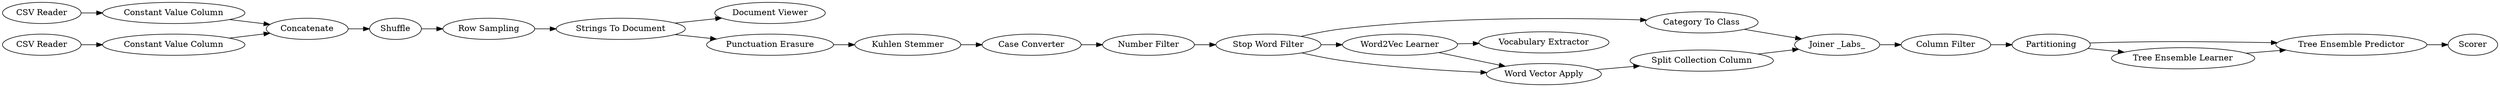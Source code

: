 digraph {
	21 -> 23
	7 -> 8
	4 -> 5
	23 -> 24
	305 -> 311
	21 -> 22
	2 -> 4
	22 -> 23
	311 -> 98
	12 -> 13
	97 -> 311
	13 -> 305
	316 -> 7
	13 -> 317
	98 -> 21
	9 -> 27
	11 -> 12
	317 -> 100
	96 -> 97
	3 -> 5
	7 -> 9
	13 -> 96
	317 -> 96
	5 -> 6
	27 -> 11
	6 -> 316
	1 -> 3
	27 [label="Kuhlen Stemmer"]
	7 [label="Strings To Document"]
	9 [label="Punctuation Erasure"]
	97 [label="Split Collection Column"]
	21 [label=Partitioning]
	8 [label="Document Viewer"]
	3 [label="Constant Value Column"]
	24 [label=Scorer]
	98 [label="Column Filter"]
	316 [label="Row Sampling"]
	311 [label="Joiner _Labs_"]
	6 [label=Shuffle]
	12 [label="Number Filter"]
	1 [label="CSV Reader"]
	22 [label="Tree Ensemble Learner"]
	11 [label="Case Converter"]
	4 [label="Constant Value Column"]
	23 [label="Tree Ensemble Predictor"]
	100 [label="Vocabulary Extractor"]
	5 [label=Concatenate]
	13 [label="Stop Word Filter"]
	96 [label="Word Vector Apply"]
	305 [label="Category To Class"]
	317 [label="Word2Vec Learner"]
	2 [label="CSV Reader"]
	rankdir=LR
}
